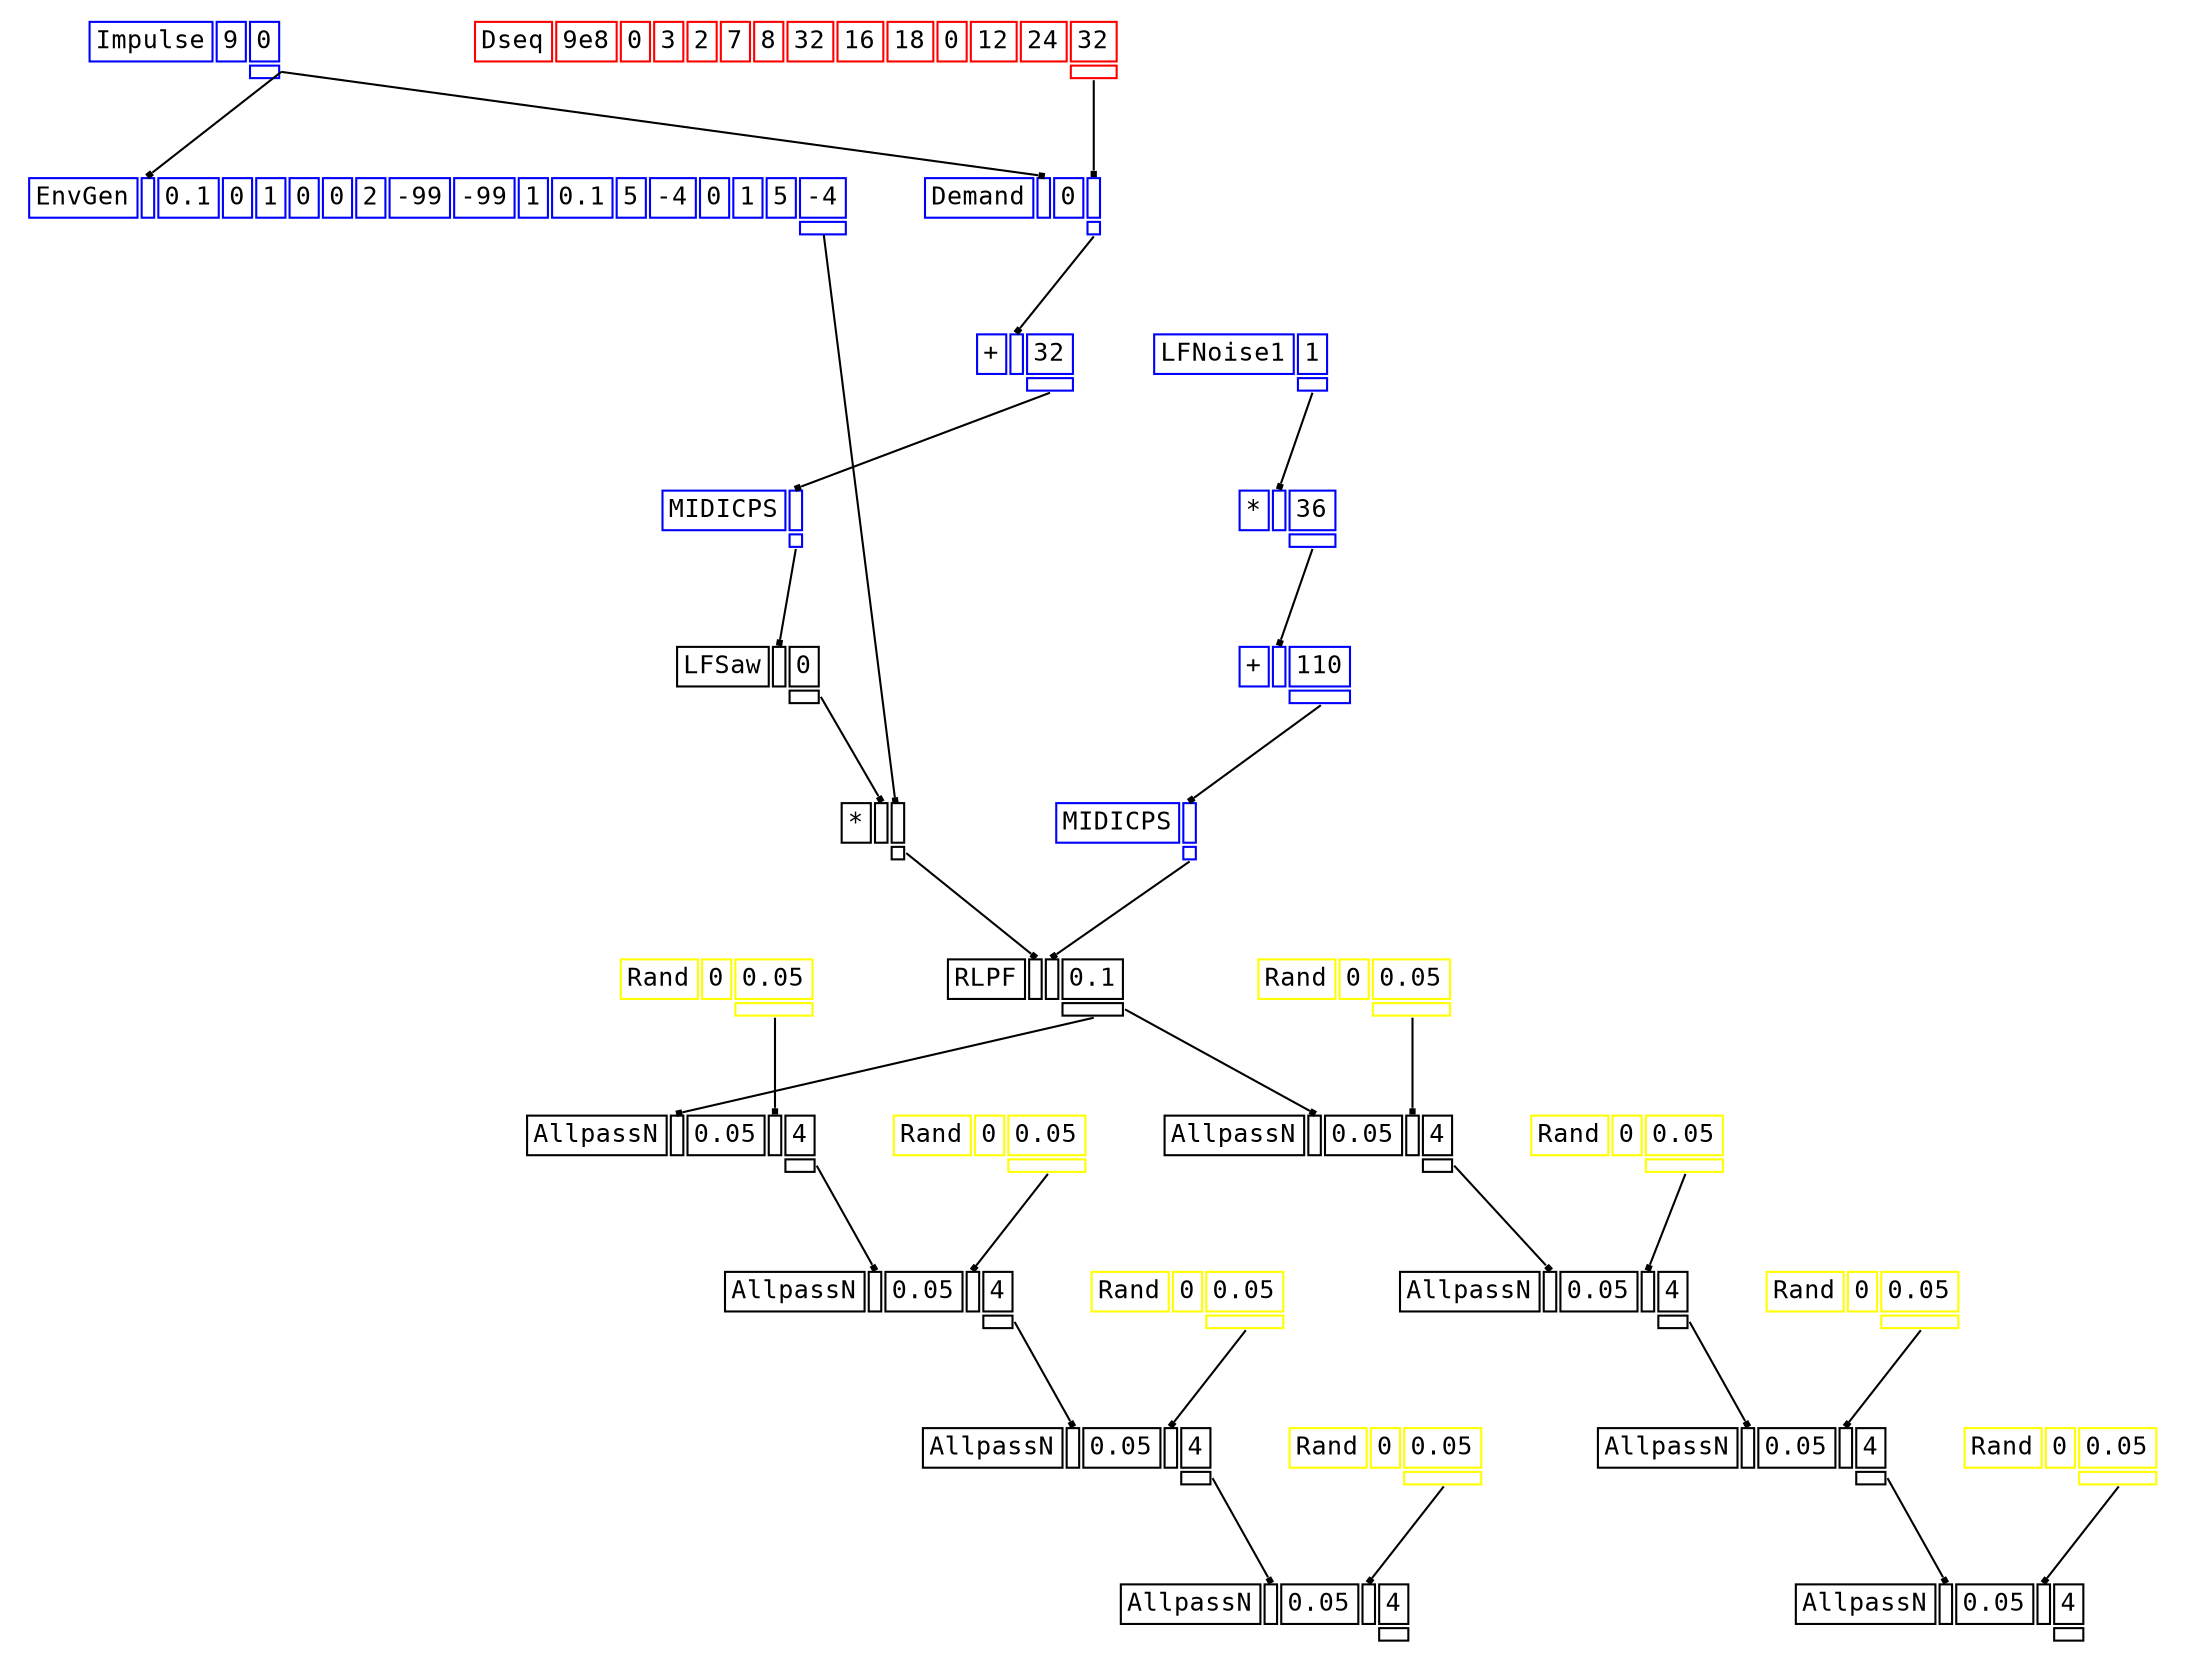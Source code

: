 digraph Anonymous {
graph [splines=false];
node [fontsize=12,fontname="Courier"];
edge [arrowhead=box,arrowsize=0.25];
u_2[shape="plaintext",color="blue",label=<<TABLE BORDER="0" CELLBORDER="1"><TR><TD>Impulse</TD><TD ID="u_2:K_0">9</TD><TD ID="u_2:K_1">0</TD></TR><TR><TD BORDER="0"></TD><TD BORDER="0"></TD><TD PORT="o_0" ID="u_2:o_0"></TD></TR></TABLE>>];
u_13[shape="plaintext",color="red",label=<<TABLE BORDER="0" CELLBORDER="1"><TR><TD>Dseq</TD><TD ID="u_13:K_0">9e8</TD><TD ID="u_13:K_1">0</TD><TD ID="u_13:K_2">3</TD><TD ID="u_13:K_3">2</TD><TD ID="u_13:K_4">7</TD><TD ID="u_13:K_5">8</TD><TD ID="u_13:K_6">32</TD><TD ID="u_13:K_7">16</TD><TD ID="u_13:K_8">18</TD><TD ID="u_13:K_9">0</TD><TD ID="u_13:K_10">12</TD><TD ID="u_13:K_11">24</TD><TD ID="u_13:K_12">32</TD></TR><TR><TD BORDER="0"></TD><TD BORDER="0"></TD><TD BORDER="0"></TD><TD BORDER="0"></TD><TD BORDER="0"></TD><TD BORDER="0"></TD><TD BORDER="0"></TD><TD BORDER="0"></TD><TD BORDER="0"></TD><TD BORDER="0"></TD><TD BORDER="0"></TD><TD BORDER="0"></TD><TD BORDER="0"></TD><TD PORT="o_0" ID="u_13:o_0"></TD></TR></TABLE>>];
u_14[shape="plaintext",color="blue",label=<<TABLE BORDER="0" CELLBORDER="1"><TR><TD>Demand</TD><TD PORT="i_0" ID="u_14:i_0"></TD><TD ID="u_14:K_1">0</TD><TD PORT="i_2" ID="u_14:i_2"></TD></TR><TR><TD BORDER="0"></TD><TD BORDER="0"></TD><TD BORDER="0"></TD><TD PORT="o_0" ID="u_14:o_0"></TD></TR></TABLE>>];
u_15[shape="plaintext",color="blue",label=<<TABLE BORDER="0" CELLBORDER="1"><TR><TD>+</TD><TD PORT="i_0" ID="u_15:i_0"></TD><TD ID="u_15:K_1">32</TD></TR><TR><TD BORDER="0"></TD><TD BORDER="0"></TD><TD PORT="o_0" ID="u_15:o_0"></TD></TR></TABLE>>];
u_16[shape="plaintext",color="blue",label=<<TABLE BORDER="0" CELLBORDER="1"><TR><TD>MIDICPS</TD><TD PORT="i_0" ID="u_16:i_0"></TD></TR><TR><TD BORDER="0"></TD><TD PORT="o_0" ID="u_16:o_0"></TD></TR></TABLE>>];
u_17[shape="plaintext",color="black",label=<<TABLE BORDER="0" CELLBORDER="1"><TR><TD>LFSaw</TD><TD PORT="i_0" ID="u_17:i_0"></TD><TD ID="u_17:K_1">0</TD></TR><TR><TD BORDER="0"></TD><TD BORDER="0"></TD><TD PORT="o_0" ID="u_17:o_0"></TD></TR></TABLE>>];
u_23[shape="plaintext",color="blue",label=<<TABLE BORDER="0" CELLBORDER="1"><TR><TD>EnvGen</TD><TD PORT="i_0" ID="u_23:i_0"></TD><TD ID="u_23:K_1">0.1</TD><TD ID="u_23:K_2">0</TD><TD ID="u_23:K_3">1</TD><TD ID="u_23:K_4">0</TD><TD ID="u_23:K_5">0</TD><TD ID="u_23:K_6">2</TD><TD ID="u_23:K_7">-99</TD><TD ID="u_23:K_8">-99</TD><TD ID="u_23:K_9">1</TD><TD ID="u_23:K_10">0.1</TD><TD ID="u_23:K_11">5</TD><TD ID="u_23:K_12">-4</TD><TD ID="u_23:K_13">0</TD><TD ID="u_23:K_14">1</TD><TD ID="u_23:K_15">5</TD><TD ID="u_23:K_16">-4</TD></TR><TR><TD BORDER="0"></TD><TD BORDER="0"></TD><TD BORDER="0"></TD><TD BORDER="0"></TD><TD BORDER="0"></TD><TD BORDER="0"></TD><TD BORDER="0"></TD><TD BORDER="0"></TD><TD BORDER="0"></TD><TD BORDER="0"></TD><TD BORDER="0"></TD><TD BORDER="0"></TD><TD BORDER="0"></TD><TD BORDER="0"></TD><TD BORDER="0"></TD><TD BORDER="0"></TD><TD BORDER="0"></TD><TD PORT="o_0" ID="u_23:o_0"></TD></TR></TABLE>>];
u_24[shape="plaintext",color="black",label=<<TABLE BORDER="0" CELLBORDER="1"><TR><TD>*</TD><TD PORT="i_0" ID="u_24:i_0"></TD><TD PORT="i_1" ID="u_24:i_1"></TD></TR><TR><TD BORDER="0"></TD><TD BORDER="0"></TD><TD PORT="o_0" ID="u_24:o_0"></TD></TR></TABLE>>];
u_25[shape="plaintext",color="blue",label=<<TABLE BORDER="0" CELLBORDER="1"><TR><TD>LFNoise1</TD><TD ID="u_25:K_0">1</TD></TR><TR><TD BORDER="0"></TD><TD PORT="o_0" ID="u_25:o_0"></TD></TR></TABLE>>];
u_27[shape="plaintext",color="blue",label=<<TABLE BORDER="0" CELLBORDER="1"><TR><TD>*</TD><TD PORT="i_0" ID="u_27:i_0"></TD><TD ID="u_27:K_1">36</TD></TR><TR><TD BORDER="0"></TD><TD BORDER="0"></TD><TD PORT="o_0" ID="u_27:o_0"></TD></TR></TABLE>>];
u_29[shape="plaintext",color="blue",label=<<TABLE BORDER="0" CELLBORDER="1"><TR><TD>+</TD><TD PORT="i_0" ID="u_29:i_0"></TD><TD ID="u_29:K_1">110</TD></TR><TR><TD BORDER="0"></TD><TD BORDER="0"></TD><TD PORT="o_0" ID="u_29:o_0"></TD></TR></TABLE>>];
u_30[shape="plaintext",color="blue",label=<<TABLE BORDER="0" CELLBORDER="1"><TR><TD>MIDICPS</TD><TD PORT="i_0" ID="u_30:i_0"></TD></TR><TR><TD BORDER="0"></TD><TD PORT="o_0" ID="u_30:o_0"></TD></TR></TABLE>>];
u_31[shape="plaintext",color="black",label=<<TABLE BORDER="0" CELLBORDER="1"><TR><TD>RLPF</TD><TD PORT="i_0" ID="u_31:i_0"></TD><TD PORT="i_1" ID="u_31:i_1"></TD><TD ID="u_31:K_2">0.1</TD></TR><TR><TD BORDER="0"></TD><TD BORDER="0"></TD><TD BORDER="0"></TD><TD PORT="o_0" ID="u_31:o_0"></TD></TR></TABLE>>];
u_33[shape="plaintext",color="yellow",label=<<TABLE BORDER="0" CELLBORDER="1"><TR><TD>Rand</TD><TD ID="u_33:K_0">0</TD><TD ID="u_33:K_1">0.05</TD></TR><TR><TD BORDER="0"></TD><TD BORDER="0"></TD><TD PORT="o_0" ID="u_33:o_0"></TD></TR></TABLE>>];
u_35[shape="plaintext",color="black",label=<<TABLE BORDER="0" CELLBORDER="1"><TR><TD>AllpassN</TD><TD PORT="i_0" ID="u_35:i_0"></TD><TD ID="u_35:K_1">0.05</TD><TD PORT="i_2" ID="u_35:i_2"></TD><TD ID="u_35:K_3">4</TD></TR><TR><TD BORDER="0"></TD><TD BORDER="0"></TD><TD BORDER="0"></TD><TD BORDER="0"></TD><TD PORT="o_0" ID="u_35:o_0"></TD></TR></TABLE>>];
u_36[shape="plaintext",color="yellow",label=<<TABLE BORDER="0" CELLBORDER="1"><TR><TD>Rand</TD><TD ID="u_36:K_0">0</TD><TD ID="u_36:K_1">0.05</TD></TR><TR><TD BORDER="0"></TD><TD BORDER="0"></TD><TD PORT="o_0" ID="u_36:o_0"></TD></TR></TABLE>>];
u_37[shape="plaintext",color="black",label=<<TABLE BORDER="0" CELLBORDER="1"><TR><TD>AllpassN</TD><TD PORT="i_0" ID="u_37:i_0"></TD><TD ID="u_37:K_1">0.05</TD><TD PORT="i_2" ID="u_37:i_2"></TD><TD ID="u_37:K_3">4</TD></TR><TR><TD BORDER="0"></TD><TD BORDER="0"></TD><TD BORDER="0"></TD><TD BORDER="0"></TD><TD PORT="o_0" ID="u_37:o_0"></TD></TR></TABLE>>];
u_38[shape="plaintext",color="yellow",label=<<TABLE BORDER="0" CELLBORDER="1"><TR><TD>Rand</TD><TD ID="u_38:K_0">0</TD><TD ID="u_38:K_1">0.05</TD></TR><TR><TD BORDER="0"></TD><TD BORDER="0"></TD><TD PORT="o_0" ID="u_38:o_0"></TD></TR></TABLE>>];
u_39[shape="plaintext",color="black",label=<<TABLE BORDER="0" CELLBORDER="1"><TR><TD>AllpassN</TD><TD PORT="i_0" ID="u_39:i_0"></TD><TD ID="u_39:K_1">0.05</TD><TD PORT="i_2" ID="u_39:i_2"></TD><TD ID="u_39:K_3">4</TD></TR><TR><TD BORDER="0"></TD><TD BORDER="0"></TD><TD BORDER="0"></TD><TD BORDER="0"></TD><TD PORT="o_0" ID="u_39:o_0"></TD></TR></TABLE>>];
u_40[shape="plaintext",color="yellow",label=<<TABLE BORDER="0" CELLBORDER="1"><TR><TD>Rand</TD><TD ID="u_40:K_0">0</TD><TD ID="u_40:K_1">0.05</TD></TR><TR><TD BORDER="0"></TD><TD BORDER="0"></TD><TD PORT="o_0" ID="u_40:o_0"></TD></TR></TABLE>>];
u_41[shape="plaintext",color="black",label=<<TABLE BORDER="0" CELLBORDER="1"><TR><TD>AllpassN</TD><TD PORT="i_0" ID="u_41:i_0"></TD><TD ID="u_41:K_1">0.05</TD><TD PORT="i_2" ID="u_41:i_2"></TD><TD ID="u_41:K_3">4</TD></TR><TR><TD BORDER="0"></TD><TD BORDER="0"></TD><TD BORDER="0"></TD><TD BORDER="0"></TD><TD PORT="o_0" ID="u_41:o_0"></TD></TR></TABLE>>];
u_42[shape="plaintext",color="yellow",label=<<TABLE BORDER="0" CELLBORDER="1"><TR><TD>Rand</TD><TD ID="u_42:K_0">0</TD><TD ID="u_42:K_1">0.05</TD></TR><TR><TD BORDER="0"></TD><TD BORDER="0"></TD><TD PORT="o_0" ID="u_42:o_0"></TD></TR></TABLE>>];
u_43[shape="plaintext",color="black",label=<<TABLE BORDER="0" CELLBORDER="1"><TR><TD>AllpassN</TD><TD PORT="i_0" ID="u_43:i_0"></TD><TD ID="u_43:K_1">0.05</TD><TD PORT="i_2" ID="u_43:i_2"></TD><TD ID="u_43:K_3">4</TD></TR><TR><TD BORDER="0"></TD><TD BORDER="0"></TD><TD BORDER="0"></TD><TD BORDER="0"></TD><TD PORT="o_0" ID="u_43:o_0"></TD></TR></TABLE>>];
u_44[shape="plaintext",color="yellow",label=<<TABLE BORDER="0" CELLBORDER="1"><TR><TD>Rand</TD><TD ID="u_44:K_0">0</TD><TD ID="u_44:K_1">0.05</TD></TR><TR><TD BORDER="0"></TD><TD BORDER="0"></TD><TD PORT="o_0" ID="u_44:o_0"></TD></TR></TABLE>>];
u_45[shape="plaintext",color="black",label=<<TABLE BORDER="0" CELLBORDER="1"><TR><TD>AllpassN</TD><TD PORT="i_0" ID="u_45:i_0"></TD><TD ID="u_45:K_1">0.05</TD><TD PORT="i_2" ID="u_45:i_2"></TD><TD ID="u_45:K_3">4</TD></TR><TR><TD BORDER="0"></TD><TD BORDER="0"></TD><TD BORDER="0"></TD><TD BORDER="0"></TD><TD PORT="o_0" ID="u_45:o_0"></TD></TR></TABLE>>];
u_46[shape="plaintext",color="yellow",label=<<TABLE BORDER="0" CELLBORDER="1"><TR><TD>Rand</TD><TD ID="u_46:K_0">0</TD><TD ID="u_46:K_1">0.05</TD></TR><TR><TD BORDER="0"></TD><TD BORDER="0"></TD><TD PORT="o_0" ID="u_46:o_0"></TD></TR></TABLE>>];
u_47[shape="plaintext",color="black",label=<<TABLE BORDER="0" CELLBORDER="1"><TR><TD>AllpassN</TD><TD PORT="i_0" ID="u_47:i_0"></TD><TD ID="u_47:K_1">0.05</TD><TD PORT="i_2" ID="u_47:i_2"></TD><TD ID="u_47:K_3">4</TD></TR><TR><TD BORDER="0"></TD><TD BORDER="0"></TD><TD BORDER="0"></TD><TD BORDER="0"></TD><TD PORT="o_0" ID="u_47:o_0"></TD></TR></TABLE>>];
u_48[shape="plaintext",color="yellow",label=<<TABLE BORDER="0" CELLBORDER="1"><TR><TD>Rand</TD><TD ID="u_48:K_0">0</TD><TD ID="u_48:K_1">0.05</TD></TR><TR><TD BORDER="0"></TD><TD BORDER="0"></TD><TD PORT="o_0" ID="u_48:o_0"></TD></TR></TABLE>>];
u_49[shape="plaintext",color="black",label=<<TABLE BORDER="0" CELLBORDER="1"><TR><TD>AllpassN</TD><TD PORT="i_0" ID="u_49:i_0"></TD><TD ID="u_49:K_1">0.05</TD><TD PORT="i_2" ID="u_49:i_2"></TD><TD ID="u_49:K_3">4</TD></TR><TR><TD BORDER="0"></TD><TD BORDER="0"></TD><TD BORDER="0"></TD><TD BORDER="0"></TD><TD PORT="o_0" ID="u_49:o_0"></TD></TR></TABLE>>];
u_2:o_0 -> u_14:i_0;
u_13:o_0 -> u_14:i_2;
u_14:o_0 -> u_15:i_0;
u_15:o_0 -> u_16:i_0;
u_16:o_0 -> u_17:i_0;
u_2:o_0 -> u_23:i_0;
u_17:o_0 -> u_24:i_0;
u_23:o_0 -> u_24:i_1;
u_25:o_0 -> u_27:i_0;
u_27:o_0 -> u_29:i_0;
u_29:o_0 -> u_30:i_0;
u_24:o_0 -> u_31:i_0;
u_30:o_0 -> u_31:i_1;
u_31:o_0 -> u_35:i_0;
u_33:o_0 -> u_35:i_2;
u_35:o_0 -> u_37:i_0;
u_36:o_0 -> u_37:i_2;
u_37:o_0 -> u_39:i_0;
u_38:o_0 -> u_39:i_2;
u_39:o_0 -> u_41:i_0;
u_40:o_0 -> u_41:i_2;
u_31:o_0 -> u_43:i_0;
u_42:o_0 -> u_43:i_2;
u_43:o_0 -> u_45:i_0;
u_44:o_0 -> u_45:i_2;
u_45:o_0 -> u_47:i_0;
u_46:o_0 -> u_47:i_2;
u_47:o_0 -> u_49:i_0;
u_48:o_0 -> u_49:i_2;
}
